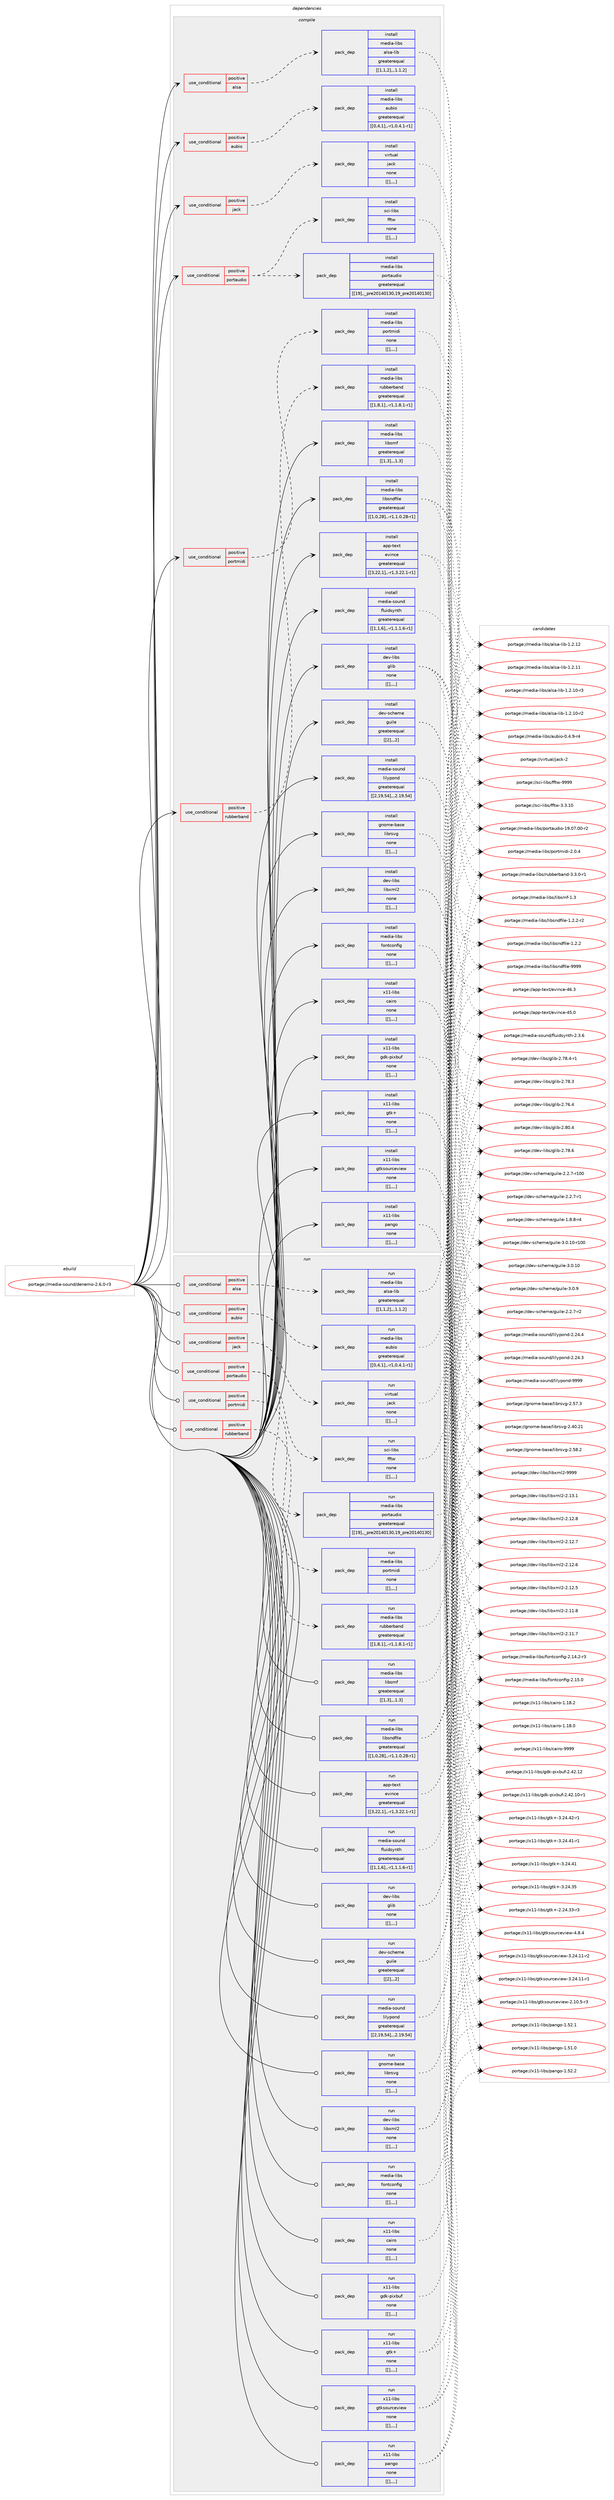 digraph prolog {

# *************
# Graph options
# *************

newrank=true;
concentrate=true;
compound=true;
graph [rankdir=LR,fontname=Helvetica,fontsize=10,ranksep=1.5];#, ranksep=2.5, nodesep=0.2];
edge  [arrowhead=vee];
node  [fontname=Helvetica,fontsize=10];

# **********
# The ebuild
# **********

subgraph cluster_leftcol {
color=gray;
label=<<i>ebuild</i>>;
id [label="portage://media-sound/denemo-2.6.0-r3", color=red, width=4, href="../media-sound/denemo-2.6.0-r3.svg"];
}

# ****************
# The dependencies
# ****************

subgraph cluster_midcol {
color=gray;
label=<<i>dependencies</i>>;
subgraph cluster_compile {
fillcolor="#eeeeee";
style=filled;
label=<<i>compile</i>>;
subgraph cond83546 {
dependency331304 [label=<<TABLE BORDER="0" CELLBORDER="1" CELLSPACING="0" CELLPADDING="4"><TR><TD ROWSPAN="3" CELLPADDING="10">use_conditional</TD></TR><TR><TD>positive</TD></TR><TR><TD>alsa</TD></TR></TABLE>>, shape=none, color=red];
subgraph pack245153 {
dependency331305 [label=<<TABLE BORDER="0" CELLBORDER="1" CELLSPACING="0" CELLPADDING="4" WIDTH="220"><TR><TD ROWSPAN="6" CELLPADDING="30">pack_dep</TD></TR><TR><TD WIDTH="110">install</TD></TR><TR><TD>media-libs</TD></TR><TR><TD>alsa-lib</TD></TR><TR><TD>greaterequal</TD></TR><TR><TD>[[1,1,2],,,1.1.2]</TD></TR></TABLE>>, shape=none, color=blue];
}
dependency331304:e -> dependency331305:w [weight=20,style="dashed",arrowhead="vee"];
}
id:e -> dependency331304:w [weight=20,style="solid",arrowhead="vee"];
subgraph cond83547 {
dependency331306 [label=<<TABLE BORDER="0" CELLBORDER="1" CELLSPACING="0" CELLPADDING="4"><TR><TD ROWSPAN="3" CELLPADDING="10">use_conditional</TD></TR><TR><TD>positive</TD></TR><TR><TD>aubio</TD></TR></TABLE>>, shape=none, color=red];
subgraph pack245154 {
dependency331307 [label=<<TABLE BORDER="0" CELLBORDER="1" CELLSPACING="0" CELLPADDING="4" WIDTH="220"><TR><TD ROWSPAN="6" CELLPADDING="30">pack_dep</TD></TR><TR><TD WIDTH="110">install</TD></TR><TR><TD>media-libs</TD></TR><TR><TD>aubio</TD></TR><TR><TD>greaterequal</TD></TR><TR><TD>[[0,4,1],,-r1,0.4.1-r1]</TD></TR></TABLE>>, shape=none, color=blue];
}
dependency331306:e -> dependency331307:w [weight=20,style="dashed",arrowhead="vee"];
}
id:e -> dependency331306:w [weight=20,style="solid",arrowhead="vee"];
subgraph cond83548 {
dependency331308 [label=<<TABLE BORDER="0" CELLBORDER="1" CELLSPACING="0" CELLPADDING="4"><TR><TD ROWSPAN="3" CELLPADDING="10">use_conditional</TD></TR><TR><TD>positive</TD></TR><TR><TD>jack</TD></TR></TABLE>>, shape=none, color=red];
subgraph pack245155 {
dependency331309 [label=<<TABLE BORDER="0" CELLBORDER="1" CELLSPACING="0" CELLPADDING="4" WIDTH="220"><TR><TD ROWSPAN="6" CELLPADDING="30">pack_dep</TD></TR><TR><TD WIDTH="110">install</TD></TR><TR><TD>virtual</TD></TR><TR><TD>jack</TD></TR><TR><TD>none</TD></TR><TR><TD>[[],,,,]</TD></TR></TABLE>>, shape=none, color=blue];
}
dependency331308:e -> dependency331309:w [weight=20,style="dashed",arrowhead="vee"];
}
id:e -> dependency331308:w [weight=20,style="solid",arrowhead="vee"];
subgraph cond83549 {
dependency331310 [label=<<TABLE BORDER="0" CELLBORDER="1" CELLSPACING="0" CELLPADDING="4"><TR><TD ROWSPAN="3" CELLPADDING="10">use_conditional</TD></TR><TR><TD>positive</TD></TR><TR><TD>portaudio</TD></TR></TABLE>>, shape=none, color=red];
subgraph pack245156 {
dependency331311 [label=<<TABLE BORDER="0" CELLBORDER="1" CELLSPACING="0" CELLPADDING="4" WIDTH="220"><TR><TD ROWSPAN="6" CELLPADDING="30">pack_dep</TD></TR><TR><TD WIDTH="110">install</TD></TR><TR><TD>media-libs</TD></TR><TR><TD>portaudio</TD></TR><TR><TD>greaterequal</TD></TR><TR><TD>[[19],,_pre20140130,19_pre20140130]</TD></TR></TABLE>>, shape=none, color=blue];
}
dependency331310:e -> dependency331311:w [weight=20,style="dashed",arrowhead="vee"];
subgraph pack245157 {
dependency331312 [label=<<TABLE BORDER="0" CELLBORDER="1" CELLSPACING="0" CELLPADDING="4" WIDTH="220"><TR><TD ROWSPAN="6" CELLPADDING="30">pack_dep</TD></TR><TR><TD WIDTH="110">install</TD></TR><TR><TD>sci-libs</TD></TR><TR><TD>fftw</TD></TR><TR><TD>none</TD></TR><TR><TD>[[],,,,]</TD></TR></TABLE>>, shape=none, color=blue];
}
dependency331310:e -> dependency331312:w [weight=20,style="dashed",arrowhead="vee"];
}
id:e -> dependency331310:w [weight=20,style="solid",arrowhead="vee"];
subgraph cond83550 {
dependency331313 [label=<<TABLE BORDER="0" CELLBORDER="1" CELLSPACING="0" CELLPADDING="4"><TR><TD ROWSPAN="3" CELLPADDING="10">use_conditional</TD></TR><TR><TD>positive</TD></TR><TR><TD>portmidi</TD></TR></TABLE>>, shape=none, color=red];
subgraph pack245158 {
dependency331314 [label=<<TABLE BORDER="0" CELLBORDER="1" CELLSPACING="0" CELLPADDING="4" WIDTH="220"><TR><TD ROWSPAN="6" CELLPADDING="30">pack_dep</TD></TR><TR><TD WIDTH="110">install</TD></TR><TR><TD>media-libs</TD></TR><TR><TD>portmidi</TD></TR><TR><TD>none</TD></TR><TR><TD>[[],,,,]</TD></TR></TABLE>>, shape=none, color=blue];
}
dependency331313:e -> dependency331314:w [weight=20,style="dashed",arrowhead="vee"];
}
id:e -> dependency331313:w [weight=20,style="solid",arrowhead="vee"];
subgraph cond83551 {
dependency331315 [label=<<TABLE BORDER="0" CELLBORDER="1" CELLSPACING="0" CELLPADDING="4"><TR><TD ROWSPAN="3" CELLPADDING="10">use_conditional</TD></TR><TR><TD>positive</TD></TR><TR><TD>rubberband</TD></TR></TABLE>>, shape=none, color=red];
subgraph pack245159 {
dependency331316 [label=<<TABLE BORDER="0" CELLBORDER="1" CELLSPACING="0" CELLPADDING="4" WIDTH="220"><TR><TD ROWSPAN="6" CELLPADDING="30">pack_dep</TD></TR><TR><TD WIDTH="110">install</TD></TR><TR><TD>media-libs</TD></TR><TR><TD>rubberband</TD></TR><TR><TD>greaterequal</TD></TR><TR><TD>[[1,8,1],,-r1,1.8.1-r1]</TD></TR></TABLE>>, shape=none, color=blue];
}
dependency331315:e -> dependency331316:w [weight=20,style="dashed",arrowhead="vee"];
}
id:e -> dependency331315:w [weight=20,style="solid",arrowhead="vee"];
subgraph pack245160 {
dependency331317 [label=<<TABLE BORDER="0" CELLBORDER="1" CELLSPACING="0" CELLPADDING="4" WIDTH="220"><TR><TD ROWSPAN="6" CELLPADDING="30">pack_dep</TD></TR><TR><TD WIDTH="110">install</TD></TR><TR><TD>app-text</TD></TR><TR><TD>evince</TD></TR><TR><TD>greaterequal</TD></TR><TR><TD>[[3,22,1],,-r1,3.22.1-r1]</TD></TR></TABLE>>, shape=none, color=blue];
}
id:e -> dependency331317:w [weight=20,style="solid",arrowhead="vee"];
subgraph pack245161 {
dependency331318 [label=<<TABLE BORDER="0" CELLBORDER="1" CELLSPACING="0" CELLPADDING="4" WIDTH="220"><TR><TD ROWSPAN="6" CELLPADDING="30">pack_dep</TD></TR><TR><TD WIDTH="110">install</TD></TR><TR><TD>dev-libs</TD></TR><TR><TD>glib</TD></TR><TR><TD>none</TD></TR><TR><TD>[[],,,,]</TD></TR></TABLE>>, shape=none, color=blue];
}
id:e -> dependency331318:w [weight=20,style="solid",arrowhead="vee"];
subgraph pack245162 {
dependency331319 [label=<<TABLE BORDER="0" CELLBORDER="1" CELLSPACING="0" CELLPADDING="4" WIDTH="220"><TR><TD ROWSPAN="6" CELLPADDING="30">pack_dep</TD></TR><TR><TD WIDTH="110">install</TD></TR><TR><TD>dev-libs</TD></TR><TR><TD>libxml2</TD></TR><TR><TD>none</TD></TR><TR><TD>[[],,,,]</TD></TR></TABLE>>, shape=none, color=blue];
}
id:e -> dependency331319:w [weight=20,style="solid",arrowhead="vee"];
subgraph pack245163 {
dependency331320 [label=<<TABLE BORDER="0" CELLBORDER="1" CELLSPACING="0" CELLPADDING="4" WIDTH="220"><TR><TD ROWSPAN="6" CELLPADDING="30">pack_dep</TD></TR><TR><TD WIDTH="110">install</TD></TR><TR><TD>dev-scheme</TD></TR><TR><TD>guile</TD></TR><TR><TD>greaterequal</TD></TR><TR><TD>[[2],,,2]</TD></TR></TABLE>>, shape=none, color=blue];
}
id:e -> dependency331320:w [weight=20,style="solid",arrowhead="vee"];
subgraph pack245164 {
dependency331321 [label=<<TABLE BORDER="0" CELLBORDER="1" CELLSPACING="0" CELLPADDING="4" WIDTH="220"><TR><TD ROWSPAN="6" CELLPADDING="30">pack_dep</TD></TR><TR><TD WIDTH="110">install</TD></TR><TR><TD>gnome-base</TD></TR><TR><TD>librsvg</TD></TR><TR><TD>none</TD></TR><TR><TD>[[],,,,]</TD></TR></TABLE>>, shape=none, color=blue];
}
id:e -> dependency331321:w [weight=20,style="solid",arrowhead="vee"];
subgraph pack245165 {
dependency331322 [label=<<TABLE BORDER="0" CELLBORDER="1" CELLSPACING="0" CELLPADDING="4" WIDTH="220"><TR><TD ROWSPAN="6" CELLPADDING="30">pack_dep</TD></TR><TR><TD WIDTH="110">install</TD></TR><TR><TD>media-libs</TD></TR><TR><TD>fontconfig</TD></TR><TR><TD>none</TD></TR><TR><TD>[[],,,,]</TD></TR></TABLE>>, shape=none, color=blue];
}
id:e -> dependency331322:w [weight=20,style="solid",arrowhead="vee"];
subgraph pack245166 {
dependency331323 [label=<<TABLE BORDER="0" CELLBORDER="1" CELLSPACING="0" CELLPADDING="4" WIDTH="220"><TR><TD ROWSPAN="6" CELLPADDING="30">pack_dep</TD></TR><TR><TD WIDTH="110">install</TD></TR><TR><TD>media-libs</TD></TR><TR><TD>libsmf</TD></TR><TR><TD>greaterequal</TD></TR><TR><TD>[[1,3],,,1.3]</TD></TR></TABLE>>, shape=none, color=blue];
}
id:e -> dependency331323:w [weight=20,style="solid",arrowhead="vee"];
subgraph pack245167 {
dependency331324 [label=<<TABLE BORDER="0" CELLBORDER="1" CELLSPACING="0" CELLPADDING="4" WIDTH="220"><TR><TD ROWSPAN="6" CELLPADDING="30">pack_dep</TD></TR><TR><TD WIDTH="110">install</TD></TR><TR><TD>media-libs</TD></TR><TR><TD>libsndfile</TD></TR><TR><TD>greaterequal</TD></TR><TR><TD>[[1,0,28],,-r1,1.0.28-r1]</TD></TR></TABLE>>, shape=none, color=blue];
}
id:e -> dependency331324:w [weight=20,style="solid",arrowhead="vee"];
subgraph pack245168 {
dependency331325 [label=<<TABLE BORDER="0" CELLBORDER="1" CELLSPACING="0" CELLPADDING="4" WIDTH="220"><TR><TD ROWSPAN="6" CELLPADDING="30">pack_dep</TD></TR><TR><TD WIDTH="110">install</TD></TR><TR><TD>media-sound</TD></TR><TR><TD>fluidsynth</TD></TR><TR><TD>greaterequal</TD></TR><TR><TD>[[1,1,6],,-r1,1.1.6-r1]</TD></TR></TABLE>>, shape=none, color=blue];
}
id:e -> dependency331325:w [weight=20,style="solid",arrowhead="vee"];
subgraph pack245169 {
dependency331326 [label=<<TABLE BORDER="0" CELLBORDER="1" CELLSPACING="0" CELLPADDING="4" WIDTH="220"><TR><TD ROWSPAN="6" CELLPADDING="30">pack_dep</TD></TR><TR><TD WIDTH="110">install</TD></TR><TR><TD>media-sound</TD></TR><TR><TD>lilypond</TD></TR><TR><TD>greaterequal</TD></TR><TR><TD>[[2,19,54],,,2.19.54]</TD></TR></TABLE>>, shape=none, color=blue];
}
id:e -> dependency331326:w [weight=20,style="solid",arrowhead="vee"];
subgraph pack245170 {
dependency331327 [label=<<TABLE BORDER="0" CELLBORDER="1" CELLSPACING="0" CELLPADDING="4" WIDTH="220"><TR><TD ROWSPAN="6" CELLPADDING="30">pack_dep</TD></TR><TR><TD WIDTH="110">install</TD></TR><TR><TD>x11-libs</TD></TR><TR><TD>cairo</TD></TR><TR><TD>none</TD></TR><TR><TD>[[],,,,]</TD></TR></TABLE>>, shape=none, color=blue];
}
id:e -> dependency331327:w [weight=20,style="solid",arrowhead="vee"];
subgraph pack245171 {
dependency331328 [label=<<TABLE BORDER="0" CELLBORDER="1" CELLSPACING="0" CELLPADDING="4" WIDTH="220"><TR><TD ROWSPAN="6" CELLPADDING="30">pack_dep</TD></TR><TR><TD WIDTH="110">install</TD></TR><TR><TD>x11-libs</TD></TR><TR><TD>gdk-pixbuf</TD></TR><TR><TD>none</TD></TR><TR><TD>[[],,,,]</TD></TR></TABLE>>, shape=none, color=blue];
}
id:e -> dependency331328:w [weight=20,style="solid",arrowhead="vee"];
subgraph pack245172 {
dependency331329 [label=<<TABLE BORDER="0" CELLBORDER="1" CELLSPACING="0" CELLPADDING="4" WIDTH="220"><TR><TD ROWSPAN="6" CELLPADDING="30">pack_dep</TD></TR><TR><TD WIDTH="110">install</TD></TR><TR><TD>x11-libs</TD></TR><TR><TD>gtk+</TD></TR><TR><TD>none</TD></TR><TR><TD>[[],,,,]</TD></TR></TABLE>>, shape=none, color=blue];
}
id:e -> dependency331329:w [weight=20,style="solid",arrowhead="vee"];
subgraph pack245173 {
dependency331330 [label=<<TABLE BORDER="0" CELLBORDER="1" CELLSPACING="0" CELLPADDING="4" WIDTH="220"><TR><TD ROWSPAN="6" CELLPADDING="30">pack_dep</TD></TR><TR><TD WIDTH="110">install</TD></TR><TR><TD>x11-libs</TD></TR><TR><TD>gtksourceview</TD></TR><TR><TD>none</TD></TR><TR><TD>[[],,,,]</TD></TR></TABLE>>, shape=none, color=blue];
}
id:e -> dependency331330:w [weight=20,style="solid",arrowhead="vee"];
subgraph pack245174 {
dependency331331 [label=<<TABLE BORDER="0" CELLBORDER="1" CELLSPACING="0" CELLPADDING="4" WIDTH="220"><TR><TD ROWSPAN="6" CELLPADDING="30">pack_dep</TD></TR><TR><TD WIDTH="110">install</TD></TR><TR><TD>x11-libs</TD></TR><TR><TD>pango</TD></TR><TR><TD>none</TD></TR><TR><TD>[[],,,,]</TD></TR></TABLE>>, shape=none, color=blue];
}
id:e -> dependency331331:w [weight=20,style="solid",arrowhead="vee"];
}
subgraph cluster_compileandrun {
fillcolor="#eeeeee";
style=filled;
label=<<i>compile and run</i>>;
}
subgraph cluster_run {
fillcolor="#eeeeee";
style=filled;
label=<<i>run</i>>;
subgraph cond83552 {
dependency331332 [label=<<TABLE BORDER="0" CELLBORDER="1" CELLSPACING="0" CELLPADDING="4"><TR><TD ROWSPAN="3" CELLPADDING="10">use_conditional</TD></TR><TR><TD>positive</TD></TR><TR><TD>alsa</TD></TR></TABLE>>, shape=none, color=red];
subgraph pack245175 {
dependency331333 [label=<<TABLE BORDER="0" CELLBORDER="1" CELLSPACING="0" CELLPADDING="4" WIDTH="220"><TR><TD ROWSPAN="6" CELLPADDING="30">pack_dep</TD></TR><TR><TD WIDTH="110">run</TD></TR><TR><TD>media-libs</TD></TR><TR><TD>alsa-lib</TD></TR><TR><TD>greaterequal</TD></TR><TR><TD>[[1,1,2],,,1.1.2]</TD></TR></TABLE>>, shape=none, color=blue];
}
dependency331332:e -> dependency331333:w [weight=20,style="dashed",arrowhead="vee"];
}
id:e -> dependency331332:w [weight=20,style="solid",arrowhead="odot"];
subgraph cond83553 {
dependency331334 [label=<<TABLE BORDER="0" CELLBORDER="1" CELLSPACING="0" CELLPADDING="4"><TR><TD ROWSPAN="3" CELLPADDING="10">use_conditional</TD></TR><TR><TD>positive</TD></TR><TR><TD>aubio</TD></TR></TABLE>>, shape=none, color=red];
subgraph pack245176 {
dependency331335 [label=<<TABLE BORDER="0" CELLBORDER="1" CELLSPACING="0" CELLPADDING="4" WIDTH="220"><TR><TD ROWSPAN="6" CELLPADDING="30">pack_dep</TD></TR><TR><TD WIDTH="110">run</TD></TR><TR><TD>media-libs</TD></TR><TR><TD>aubio</TD></TR><TR><TD>greaterequal</TD></TR><TR><TD>[[0,4,1],,-r1,0.4.1-r1]</TD></TR></TABLE>>, shape=none, color=blue];
}
dependency331334:e -> dependency331335:w [weight=20,style="dashed",arrowhead="vee"];
}
id:e -> dependency331334:w [weight=20,style="solid",arrowhead="odot"];
subgraph cond83554 {
dependency331336 [label=<<TABLE BORDER="0" CELLBORDER="1" CELLSPACING="0" CELLPADDING="4"><TR><TD ROWSPAN="3" CELLPADDING="10">use_conditional</TD></TR><TR><TD>positive</TD></TR><TR><TD>jack</TD></TR></TABLE>>, shape=none, color=red];
subgraph pack245177 {
dependency331337 [label=<<TABLE BORDER="0" CELLBORDER="1" CELLSPACING="0" CELLPADDING="4" WIDTH="220"><TR><TD ROWSPAN="6" CELLPADDING="30">pack_dep</TD></TR><TR><TD WIDTH="110">run</TD></TR><TR><TD>virtual</TD></TR><TR><TD>jack</TD></TR><TR><TD>none</TD></TR><TR><TD>[[],,,,]</TD></TR></TABLE>>, shape=none, color=blue];
}
dependency331336:e -> dependency331337:w [weight=20,style="dashed",arrowhead="vee"];
}
id:e -> dependency331336:w [weight=20,style="solid",arrowhead="odot"];
subgraph cond83555 {
dependency331338 [label=<<TABLE BORDER="0" CELLBORDER="1" CELLSPACING="0" CELLPADDING="4"><TR><TD ROWSPAN="3" CELLPADDING="10">use_conditional</TD></TR><TR><TD>positive</TD></TR><TR><TD>portaudio</TD></TR></TABLE>>, shape=none, color=red];
subgraph pack245178 {
dependency331339 [label=<<TABLE BORDER="0" CELLBORDER="1" CELLSPACING="0" CELLPADDING="4" WIDTH="220"><TR><TD ROWSPAN="6" CELLPADDING="30">pack_dep</TD></TR><TR><TD WIDTH="110">run</TD></TR><TR><TD>media-libs</TD></TR><TR><TD>portaudio</TD></TR><TR><TD>greaterequal</TD></TR><TR><TD>[[19],,_pre20140130,19_pre20140130]</TD></TR></TABLE>>, shape=none, color=blue];
}
dependency331338:e -> dependency331339:w [weight=20,style="dashed",arrowhead="vee"];
subgraph pack245179 {
dependency331340 [label=<<TABLE BORDER="0" CELLBORDER="1" CELLSPACING="0" CELLPADDING="4" WIDTH="220"><TR><TD ROWSPAN="6" CELLPADDING="30">pack_dep</TD></TR><TR><TD WIDTH="110">run</TD></TR><TR><TD>sci-libs</TD></TR><TR><TD>fftw</TD></TR><TR><TD>none</TD></TR><TR><TD>[[],,,,]</TD></TR></TABLE>>, shape=none, color=blue];
}
dependency331338:e -> dependency331340:w [weight=20,style="dashed",arrowhead="vee"];
}
id:e -> dependency331338:w [weight=20,style="solid",arrowhead="odot"];
subgraph cond83556 {
dependency331341 [label=<<TABLE BORDER="0" CELLBORDER="1" CELLSPACING="0" CELLPADDING="4"><TR><TD ROWSPAN="3" CELLPADDING="10">use_conditional</TD></TR><TR><TD>positive</TD></TR><TR><TD>portmidi</TD></TR></TABLE>>, shape=none, color=red];
subgraph pack245180 {
dependency331342 [label=<<TABLE BORDER="0" CELLBORDER="1" CELLSPACING="0" CELLPADDING="4" WIDTH="220"><TR><TD ROWSPAN="6" CELLPADDING="30">pack_dep</TD></TR><TR><TD WIDTH="110">run</TD></TR><TR><TD>media-libs</TD></TR><TR><TD>portmidi</TD></TR><TR><TD>none</TD></TR><TR><TD>[[],,,,]</TD></TR></TABLE>>, shape=none, color=blue];
}
dependency331341:e -> dependency331342:w [weight=20,style="dashed",arrowhead="vee"];
}
id:e -> dependency331341:w [weight=20,style="solid",arrowhead="odot"];
subgraph cond83557 {
dependency331343 [label=<<TABLE BORDER="0" CELLBORDER="1" CELLSPACING="0" CELLPADDING="4"><TR><TD ROWSPAN="3" CELLPADDING="10">use_conditional</TD></TR><TR><TD>positive</TD></TR><TR><TD>rubberband</TD></TR></TABLE>>, shape=none, color=red];
subgraph pack245181 {
dependency331344 [label=<<TABLE BORDER="0" CELLBORDER="1" CELLSPACING="0" CELLPADDING="4" WIDTH="220"><TR><TD ROWSPAN="6" CELLPADDING="30">pack_dep</TD></TR><TR><TD WIDTH="110">run</TD></TR><TR><TD>media-libs</TD></TR><TR><TD>rubberband</TD></TR><TR><TD>greaterequal</TD></TR><TR><TD>[[1,8,1],,-r1,1.8.1-r1]</TD></TR></TABLE>>, shape=none, color=blue];
}
dependency331343:e -> dependency331344:w [weight=20,style="dashed",arrowhead="vee"];
}
id:e -> dependency331343:w [weight=20,style="solid",arrowhead="odot"];
subgraph pack245182 {
dependency331345 [label=<<TABLE BORDER="0" CELLBORDER="1" CELLSPACING="0" CELLPADDING="4" WIDTH="220"><TR><TD ROWSPAN="6" CELLPADDING="30">pack_dep</TD></TR><TR><TD WIDTH="110">run</TD></TR><TR><TD>app-text</TD></TR><TR><TD>evince</TD></TR><TR><TD>greaterequal</TD></TR><TR><TD>[[3,22,1],,-r1,3.22.1-r1]</TD></TR></TABLE>>, shape=none, color=blue];
}
id:e -> dependency331345:w [weight=20,style="solid",arrowhead="odot"];
subgraph pack245183 {
dependency331346 [label=<<TABLE BORDER="0" CELLBORDER="1" CELLSPACING="0" CELLPADDING="4" WIDTH="220"><TR><TD ROWSPAN="6" CELLPADDING="30">pack_dep</TD></TR><TR><TD WIDTH="110">run</TD></TR><TR><TD>dev-libs</TD></TR><TR><TD>glib</TD></TR><TR><TD>none</TD></TR><TR><TD>[[],,,,]</TD></TR></TABLE>>, shape=none, color=blue];
}
id:e -> dependency331346:w [weight=20,style="solid",arrowhead="odot"];
subgraph pack245184 {
dependency331347 [label=<<TABLE BORDER="0" CELLBORDER="1" CELLSPACING="0" CELLPADDING="4" WIDTH="220"><TR><TD ROWSPAN="6" CELLPADDING="30">pack_dep</TD></TR><TR><TD WIDTH="110">run</TD></TR><TR><TD>dev-libs</TD></TR><TR><TD>libxml2</TD></TR><TR><TD>none</TD></TR><TR><TD>[[],,,,]</TD></TR></TABLE>>, shape=none, color=blue];
}
id:e -> dependency331347:w [weight=20,style="solid",arrowhead="odot"];
subgraph pack245185 {
dependency331348 [label=<<TABLE BORDER="0" CELLBORDER="1" CELLSPACING="0" CELLPADDING="4" WIDTH="220"><TR><TD ROWSPAN="6" CELLPADDING="30">pack_dep</TD></TR><TR><TD WIDTH="110">run</TD></TR><TR><TD>dev-scheme</TD></TR><TR><TD>guile</TD></TR><TR><TD>greaterequal</TD></TR><TR><TD>[[2],,,2]</TD></TR></TABLE>>, shape=none, color=blue];
}
id:e -> dependency331348:w [weight=20,style="solid",arrowhead="odot"];
subgraph pack245186 {
dependency331349 [label=<<TABLE BORDER="0" CELLBORDER="1" CELLSPACING="0" CELLPADDING="4" WIDTH="220"><TR><TD ROWSPAN="6" CELLPADDING="30">pack_dep</TD></TR><TR><TD WIDTH="110">run</TD></TR><TR><TD>gnome-base</TD></TR><TR><TD>librsvg</TD></TR><TR><TD>none</TD></TR><TR><TD>[[],,,,]</TD></TR></TABLE>>, shape=none, color=blue];
}
id:e -> dependency331349:w [weight=20,style="solid",arrowhead="odot"];
subgraph pack245187 {
dependency331350 [label=<<TABLE BORDER="0" CELLBORDER="1" CELLSPACING="0" CELLPADDING="4" WIDTH="220"><TR><TD ROWSPAN="6" CELLPADDING="30">pack_dep</TD></TR><TR><TD WIDTH="110">run</TD></TR><TR><TD>media-libs</TD></TR><TR><TD>fontconfig</TD></TR><TR><TD>none</TD></TR><TR><TD>[[],,,,]</TD></TR></TABLE>>, shape=none, color=blue];
}
id:e -> dependency331350:w [weight=20,style="solid",arrowhead="odot"];
subgraph pack245188 {
dependency331351 [label=<<TABLE BORDER="0" CELLBORDER="1" CELLSPACING="0" CELLPADDING="4" WIDTH="220"><TR><TD ROWSPAN="6" CELLPADDING="30">pack_dep</TD></TR><TR><TD WIDTH="110">run</TD></TR><TR><TD>media-libs</TD></TR><TR><TD>libsmf</TD></TR><TR><TD>greaterequal</TD></TR><TR><TD>[[1,3],,,1.3]</TD></TR></TABLE>>, shape=none, color=blue];
}
id:e -> dependency331351:w [weight=20,style="solid",arrowhead="odot"];
subgraph pack245189 {
dependency331352 [label=<<TABLE BORDER="0" CELLBORDER="1" CELLSPACING="0" CELLPADDING="4" WIDTH="220"><TR><TD ROWSPAN="6" CELLPADDING="30">pack_dep</TD></TR><TR><TD WIDTH="110">run</TD></TR><TR><TD>media-libs</TD></TR><TR><TD>libsndfile</TD></TR><TR><TD>greaterequal</TD></TR><TR><TD>[[1,0,28],,-r1,1.0.28-r1]</TD></TR></TABLE>>, shape=none, color=blue];
}
id:e -> dependency331352:w [weight=20,style="solid",arrowhead="odot"];
subgraph pack245190 {
dependency331353 [label=<<TABLE BORDER="0" CELLBORDER="1" CELLSPACING="0" CELLPADDING="4" WIDTH="220"><TR><TD ROWSPAN="6" CELLPADDING="30">pack_dep</TD></TR><TR><TD WIDTH="110">run</TD></TR><TR><TD>media-sound</TD></TR><TR><TD>fluidsynth</TD></TR><TR><TD>greaterequal</TD></TR><TR><TD>[[1,1,6],,-r1,1.1.6-r1]</TD></TR></TABLE>>, shape=none, color=blue];
}
id:e -> dependency331353:w [weight=20,style="solid",arrowhead="odot"];
subgraph pack245191 {
dependency331354 [label=<<TABLE BORDER="0" CELLBORDER="1" CELLSPACING="0" CELLPADDING="4" WIDTH="220"><TR><TD ROWSPAN="6" CELLPADDING="30">pack_dep</TD></TR><TR><TD WIDTH="110">run</TD></TR><TR><TD>media-sound</TD></TR><TR><TD>lilypond</TD></TR><TR><TD>greaterequal</TD></TR><TR><TD>[[2,19,54],,,2.19.54]</TD></TR></TABLE>>, shape=none, color=blue];
}
id:e -> dependency331354:w [weight=20,style="solid",arrowhead="odot"];
subgraph pack245192 {
dependency331355 [label=<<TABLE BORDER="0" CELLBORDER="1" CELLSPACING="0" CELLPADDING="4" WIDTH="220"><TR><TD ROWSPAN="6" CELLPADDING="30">pack_dep</TD></TR><TR><TD WIDTH="110">run</TD></TR><TR><TD>x11-libs</TD></TR><TR><TD>cairo</TD></TR><TR><TD>none</TD></TR><TR><TD>[[],,,,]</TD></TR></TABLE>>, shape=none, color=blue];
}
id:e -> dependency331355:w [weight=20,style="solid",arrowhead="odot"];
subgraph pack245193 {
dependency331356 [label=<<TABLE BORDER="0" CELLBORDER="1" CELLSPACING="0" CELLPADDING="4" WIDTH="220"><TR><TD ROWSPAN="6" CELLPADDING="30">pack_dep</TD></TR><TR><TD WIDTH="110">run</TD></TR><TR><TD>x11-libs</TD></TR><TR><TD>gdk-pixbuf</TD></TR><TR><TD>none</TD></TR><TR><TD>[[],,,,]</TD></TR></TABLE>>, shape=none, color=blue];
}
id:e -> dependency331356:w [weight=20,style="solid",arrowhead="odot"];
subgraph pack245194 {
dependency331357 [label=<<TABLE BORDER="0" CELLBORDER="1" CELLSPACING="0" CELLPADDING="4" WIDTH="220"><TR><TD ROWSPAN="6" CELLPADDING="30">pack_dep</TD></TR><TR><TD WIDTH="110">run</TD></TR><TR><TD>x11-libs</TD></TR><TR><TD>gtk+</TD></TR><TR><TD>none</TD></TR><TR><TD>[[],,,,]</TD></TR></TABLE>>, shape=none, color=blue];
}
id:e -> dependency331357:w [weight=20,style="solid",arrowhead="odot"];
subgraph pack245195 {
dependency331358 [label=<<TABLE BORDER="0" CELLBORDER="1" CELLSPACING="0" CELLPADDING="4" WIDTH="220"><TR><TD ROWSPAN="6" CELLPADDING="30">pack_dep</TD></TR><TR><TD WIDTH="110">run</TD></TR><TR><TD>x11-libs</TD></TR><TR><TD>gtksourceview</TD></TR><TR><TD>none</TD></TR><TR><TD>[[],,,,]</TD></TR></TABLE>>, shape=none, color=blue];
}
id:e -> dependency331358:w [weight=20,style="solid",arrowhead="odot"];
subgraph pack245196 {
dependency331359 [label=<<TABLE BORDER="0" CELLBORDER="1" CELLSPACING="0" CELLPADDING="4" WIDTH="220"><TR><TD ROWSPAN="6" CELLPADDING="30">pack_dep</TD></TR><TR><TD WIDTH="110">run</TD></TR><TR><TD>x11-libs</TD></TR><TR><TD>pango</TD></TR><TR><TD>none</TD></TR><TR><TD>[[],,,,]</TD></TR></TABLE>>, shape=none, color=blue];
}
id:e -> dependency331359:w [weight=20,style="solid",arrowhead="odot"];
}
}

# **************
# The candidates
# **************

subgraph cluster_choices {
rank=same;
color=gray;
label=<<i>candidates</i>>;

subgraph choice245153 {
color=black;
nodesep=1;
choice109101100105974510810598115479710811597451081059845494650464950 [label="portage://media-libs/alsa-lib-1.2.12", color=red, width=4,href="../media-libs/alsa-lib-1.2.12.svg"];
choice109101100105974510810598115479710811597451081059845494650464949 [label="portage://media-libs/alsa-lib-1.2.11", color=red, width=4,href="../media-libs/alsa-lib-1.2.11.svg"];
choice1091011001059745108105981154797108115974510810598454946504649484511451 [label="portage://media-libs/alsa-lib-1.2.10-r3", color=red, width=4,href="../media-libs/alsa-lib-1.2.10-r3.svg"];
choice1091011001059745108105981154797108115974510810598454946504649484511450 [label="portage://media-libs/alsa-lib-1.2.10-r2", color=red, width=4,href="../media-libs/alsa-lib-1.2.10-r2.svg"];
dependency331305:e -> choice109101100105974510810598115479710811597451081059845494650464950:w [style=dotted,weight="100"];
dependency331305:e -> choice109101100105974510810598115479710811597451081059845494650464949:w [style=dotted,weight="100"];
dependency331305:e -> choice1091011001059745108105981154797108115974510810598454946504649484511451:w [style=dotted,weight="100"];
dependency331305:e -> choice1091011001059745108105981154797108115974510810598454946504649484511450:w [style=dotted,weight="100"];
}
subgraph choice245154 {
color=black;
nodesep=1;
choice1091011001059745108105981154797117981051114548465246574511452 [label="portage://media-libs/aubio-0.4.9-r4", color=red, width=4,href="../media-libs/aubio-0.4.9-r4.svg"];
dependency331307:e -> choice1091011001059745108105981154797117981051114548465246574511452:w [style=dotted,weight="100"];
}
subgraph choice245155 {
color=black;
nodesep=1;
choice118105114116117971084710697991074550 [label="portage://virtual/jack-2", color=red, width=4,href="../virtual/jack-2.svg"];
dependency331309:e -> choice118105114116117971084710697991074550:w [style=dotted,weight="100"];
}
subgraph choice245156 {
color=black;
nodesep=1;
choice10910110010597451081059811547112111114116971171001051114549574648554648484511450 [label="portage://media-libs/portaudio-19.07.00-r2", color=red, width=4,href="../media-libs/portaudio-19.07.00-r2.svg"];
dependency331311:e -> choice10910110010597451081059811547112111114116971171001051114549574648554648484511450:w [style=dotted,weight="100"];
}
subgraph choice245157 {
color=black;
nodesep=1;
choice115991054510810598115471021021161194557575757 [label="portage://sci-libs/fftw-9999", color=red, width=4,href="../sci-libs/fftw-9999.svg"];
choice1159910545108105981154710210211611945514651464948 [label="portage://sci-libs/fftw-3.3.10", color=red, width=4,href="../sci-libs/fftw-3.3.10.svg"];
dependency331312:e -> choice115991054510810598115471021021161194557575757:w [style=dotted,weight="100"];
dependency331312:e -> choice1159910545108105981154710210211611945514651464948:w [style=dotted,weight="100"];
}
subgraph choice245158 {
color=black;
nodesep=1;
choice10910110010597451081059811547112111114116109105100105455046484652 [label="portage://media-libs/portmidi-2.0.4", color=red, width=4,href="../media-libs/portmidi-2.0.4.svg"];
dependency331314:e -> choice10910110010597451081059811547112111114116109105100105455046484652:w [style=dotted,weight="100"];
}
subgraph choice245159 {
color=black;
nodesep=1;
choice10910110010597451081059811547114117989810111498971101004551465146484511449 [label="portage://media-libs/rubberband-3.3.0-r1", color=red, width=4,href="../media-libs/rubberband-3.3.0-r1.svg"];
dependency331316:e -> choice10910110010597451081059811547114117989810111498971101004551465146484511449:w [style=dotted,weight="100"];
}
subgraph choice245160 {
color=black;
nodesep=1;
choice971121124511610112011647101118105110991014552544651 [label="portage://app-text/evince-46.3", color=red, width=4,href="../app-text/evince-46.3.svg"];
choice971121124511610112011647101118105110991014552534648 [label="portage://app-text/evince-45.0", color=red, width=4,href="../app-text/evince-45.0.svg"];
dependency331317:e -> choice971121124511610112011647101118105110991014552544651:w [style=dotted,weight="100"];
dependency331317:e -> choice971121124511610112011647101118105110991014552534648:w [style=dotted,weight="100"];
}
subgraph choice245161 {
color=black;
nodesep=1;
choice1001011184510810598115471031081059845504656484652 [label="portage://dev-libs/glib-2.80.4", color=red, width=4,href="../dev-libs/glib-2.80.4.svg"];
choice1001011184510810598115471031081059845504655564654 [label="portage://dev-libs/glib-2.78.6", color=red, width=4,href="../dev-libs/glib-2.78.6.svg"];
choice10010111845108105981154710310810598455046555646524511449 [label="portage://dev-libs/glib-2.78.4-r1", color=red, width=4,href="../dev-libs/glib-2.78.4-r1.svg"];
choice1001011184510810598115471031081059845504655564651 [label="portage://dev-libs/glib-2.78.3", color=red, width=4,href="../dev-libs/glib-2.78.3.svg"];
choice1001011184510810598115471031081059845504655544652 [label="portage://dev-libs/glib-2.76.4", color=red, width=4,href="../dev-libs/glib-2.76.4.svg"];
dependency331318:e -> choice1001011184510810598115471031081059845504656484652:w [style=dotted,weight="100"];
dependency331318:e -> choice1001011184510810598115471031081059845504655564654:w [style=dotted,weight="100"];
dependency331318:e -> choice10010111845108105981154710310810598455046555646524511449:w [style=dotted,weight="100"];
dependency331318:e -> choice1001011184510810598115471031081059845504655564651:w [style=dotted,weight="100"];
dependency331318:e -> choice1001011184510810598115471031081059845504655544652:w [style=dotted,weight="100"];
}
subgraph choice245162 {
color=black;
nodesep=1;
choice10010111845108105981154710810598120109108504557575757 [label="portage://dev-libs/libxml2-9999", color=red, width=4,href="../dev-libs/libxml2-9999.svg"];
choice100101118451081059811547108105981201091085045504649514649 [label="portage://dev-libs/libxml2-2.13.1", color=red, width=4,href="../dev-libs/libxml2-2.13.1.svg"];
choice100101118451081059811547108105981201091085045504649504656 [label="portage://dev-libs/libxml2-2.12.8", color=red, width=4,href="../dev-libs/libxml2-2.12.8.svg"];
choice100101118451081059811547108105981201091085045504649504655 [label="portage://dev-libs/libxml2-2.12.7", color=red, width=4,href="../dev-libs/libxml2-2.12.7.svg"];
choice100101118451081059811547108105981201091085045504649504654 [label="portage://dev-libs/libxml2-2.12.6", color=red, width=4,href="../dev-libs/libxml2-2.12.6.svg"];
choice100101118451081059811547108105981201091085045504649504653 [label="portage://dev-libs/libxml2-2.12.5", color=red, width=4,href="../dev-libs/libxml2-2.12.5.svg"];
choice100101118451081059811547108105981201091085045504649494656 [label="portage://dev-libs/libxml2-2.11.8", color=red, width=4,href="../dev-libs/libxml2-2.11.8.svg"];
choice100101118451081059811547108105981201091085045504649494655 [label="portage://dev-libs/libxml2-2.11.7", color=red, width=4,href="../dev-libs/libxml2-2.11.7.svg"];
dependency331319:e -> choice10010111845108105981154710810598120109108504557575757:w [style=dotted,weight="100"];
dependency331319:e -> choice100101118451081059811547108105981201091085045504649514649:w [style=dotted,weight="100"];
dependency331319:e -> choice100101118451081059811547108105981201091085045504649504656:w [style=dotted,weight="100"];
dependency331319:e -> choice100101118451081059811547108105981201091085045504649504655:w [style=dotted,weight="100"];
dependency331319:e -> choice100101118451081059811547108105981201091085045504649504654:w [style=dotted,weight="100"];
dependency331319:e -> choice100101118451081059811547108105981201091085045504649504653:w [style=dotted,weight="100"];
dependency331319:e -> choice100101118451081059811547108105981201091085045504649494656:w [style=dotted,weight="100"];
dependency331319:e -> choice100101118451081059811547108105981201091085045504649494655:w [style=dotted,weight="100"];
}
subgraph choice245163 {
color=black;
nodesep=1;
choice1001011184511599104101109101471031171051081014551464846494845114494848 [label="portage://dev-scheme/guile-3.0.10-r100", color=red, width=4,href="../dev-scheme/guile-3.0.10-r100.svg"];
choice10010111845115991041011091014710311710510810145514648464948 [label="portage://dev-scheme/guile-3.0.10", color=red, width=4,href="../dev-scheme/guile-3.0.10.svg"];
choice100101118451159910410110910147103117105108101455146484657 [label="portage://dev-scheme/guile-3.0.9", color=red, width=4,href="../dev-scheme/guile-3.0.9.svg"];
choice1001011184511599104101109101471031171051081014550465046554511450 [label="portage://dev-scheme/guile-2.2.7-r2", color=red, width=4,href="../dev-scheme/guile-2.2.7-r2.svg"];
choice10010111845115991041011091014710311710510810145504650465545114494848 [label="portage://dev-scheme/guile-2.2.7-r100", color=red, width=4,href="../dev-scheme/guile-2.2.7-r100.svg"];
choice1001011184511599104101109101471031171051081014550465046554511449 [label="portage://dev-scheme/guile-2.2.7-r1", color=red, width=4,href="../dev-scheme/guile-2.2.7-r1.svg"];
choice1001011184511599104101109101471031171051081014549465646564511452 [label="portage://dev-scheme/guile-1.8.8-r4", color=red, width=4,href="../dev-scheme/guile-1.8.8-r4.svg"];
dependency331320:e -> choice1001011184511599104101109101471031171051081014551464846494845114494848:w [style=dotted,weight="100"];
dependency331320:e -> choice10010111845115991041011091014710311710510810145514648464948:w [style=dotted,weight="100"];
dependency331320:e -> choice100101118451159910410110910147103117105108101455146484657:w [style=dotted,weight="100"];
dependency331320:e -> choice1001011184511599104101109101471031171051081014550465046554511450:w [style=dotted,weight="100"];
dependency331320:e -> choice10010111845115991041011091014710311710510810145504650465545114494848:w [style=dotted,weight="100"];
dependency331320:e -> choice1001011184511599104101109101471031171051081014550465046554511449:w [style=dotted,weight="100"];
dependency331320:e -> choice1001011184511599104101109101471031171051081014549465646564511452:w [style=dotted,weight="100"];
}
subgraph choice245164 {
color=black;
nodesep=1;
choice103110111109101459897115101471081059811411511810345504653564650 [label="portage://gnome-base/librsvg-2.58.2", color=red, width=4,href="../gnome-base/librsvg-2.58.2.svg"];
choice103110111109101459897115101471081059811411511810345504653554651 [label="portage://gnome-base/librsvg-2.57.3", color=red, width=4,href="../gnome-base/librsvg-2.57.3.svg"];
choice10311011110910145989711510147108105981141151181034550465248465049 [label="portage://gnome-base/librsvg-2.40.21", color=red, width=4,href="../gnome-base/librsvg-2.40.21.svg"];
dependency331321:e -> choice103110111109101459897115101471081059811411511810345504653564650:w [style=dotted,weight="100"];
dependency331321:e -> choice103110111109101459897115101471081059811411511810345504653554651:w [style=dotted,weight="100"];
dependency331321:e -> choice10311011110910145989711510147108105981141151181034550465248465049:w [style=dotted,weight="100"];
}
subgraph choice245165 {
color=black;
nodesep=1;
choice109101100105974510810598115471021111101169911111010210510345504649534648 [label="portage://media-libs/fontconfig-2.15.0", color=red, width=4,href="../media-libs/fontconfig-2.15.0.svg"];
choice1091011001059745108105981154710211111011699111110102105103455046495246504511451 [label="portage://media-libs/fontconfig-2.14.2-r3", color=red, width=4,href="../media-libs/fontconfig-2.14.2-r3.svg"];
dependency331322:e -> choice109101100105974510810598115471021111101169911111010210510345504649534648:w [style=dotted,weight="100"];
dependency331322:e -> choice1091011001059745108105981154710211111011699111110102105103455046495246504511451:w [style=dotted,weight="100"];
}
subgraph choice245166 {
color=black;
nodesep=1;
choice109101100105974510810598115471081059811510910245494651 [label="portage://media-libs/libsmf-1.3", color=red, width=4,href="../media-libs/libsmf-1.3.svg"];
dependency331323:e -> choice109101100105974510810598115471081059811510910245494651:w [style=dotted,weight="100"];
}
subgraph choice245167 {
color=black;
nodesep=1;
choice10910110010597451081059811547108105981151101001021051081014557575757 [label="portage://media-libs/libsndfile-9999", color=red, width=4,href="../media-libs/libsndfile-9999.svg"];
choice10910110010597451081059811547108105981151101001021051081014549465046504511450 [label="portage://media-libs/libsndfile-1.2.2-r2", color=red, width=4,href="../media-libs/libsndfile-1.2.2-r2.svg"];
choice1091011001059745108105981154710810598115110100102105108101454946504650 [label="portage://media-libs/libsndfile-1.2.2", color=red, width=4,href="../media-libs/libsndfile-1.2.2.svg"];
dependency331324:e -> choice10910110010597451081059811547108105981151101001021051081014557575757:w [style=dotted,weight="100"];
dependency331324:e -> choice10910110010597451081059811547108105981151101001021051081014549465046504511450:w [style=dotted,weight="100"];
dependency331324:e -> choice1091011001059745108105981154710810598115110100102105108101454946504650:w [style=dotted,weight="100"];
}
subgraph choice245168 {
color=black;
nodesep=1;
choice109101100105974511511111711010047102108117105100115121110116104455046514654 [label="portage://media-sound/fluidsynth-2.3.6", color=red, width=4,href="../media-sound/fluidsynth-2.3.6.svg"];
dependency331325:e -> choice109101100105974511511111711010047102108117105100115121110116104455046514654:w [style=dotted,weight="100"];
}
subgraph choice245169 {
color=black;
nodesep=1;
choice1091011001059745115111117110100471081051081211121111101004557575757 [label="portage://media-sound/lilypond-9999", color=red, width=4,href="../media-sound/lilypond-9999.svg"];
choice10910110010597451151111171101004710810510812111211111010045504650524652 [label="portage://media-sound/lilypond-2.24.4", color=red, width=4,href="../media-sound/lilypond-2.24.4.svg"];
choice10910110010597451151111171101004710810510812111211111010045504650524651 [label="portage://media-sound/lilypond-2.24.3", color=red, width=4,href="../media-sound/lilypond-2.24.3.svg"];
dependency331326:e -> choice1091011001059745115111117110100471081051081211121111101004557575757:w [style=dotted,weight="100"];
dependency331326:e -> choice10910110010597451151111171101004710810510812111211111010045504650524652:w [style=dotted,weight="100"];
dependency331326:e -> choice10910110010597451151111171101004710810510812111211111010045504650524651:w [style=dotted,weight="100"];
}
subgraph choice245170 {
color=black;
nodesep=1;
choice120494945108105981154799971051141114557575757 [label="portage://x11-libs/cairo-9999", color=red, width=4,href="../x11-libs/cairo-9999.svg"];
choice1204949451081059811547999710511411145494649564650 [label="portage://x11-libs/cairo-1.18.2", color=red, width=4,href="../x11-libs/cairo-1.18.2.svg"];
choice1204949451081059811547999710511411145494649564648 [label="portage://x11-libs/cairo-1.18.0", color=red, width=4,href="../x11-libs/cairo-1.18.0.svg"];
dependency331327:e -> choice120494945108105981154799971051141114557575757:w [style=dotted,weight="100"];
dependency331327:e -> choice1204949451081059811547999710511411145494649564650:w [style=dotted,weight="100"];
dependency331327:e -> choice1204949451081059811547999710511411145494649564648:w [style=dotted,weight="100"];
}
subgraph choice245171 {
color=black;
nodesep=1;
choice120494945108105981154710310010745112105120981171024550465250464950 [label="portage://x11-libs/gdk-pixbuf-2.42.12", color=red, width=4,href="../x11-libs/gdk-pixbuf-2.42.12.svg"];
choice1204949451081059811547103100107451121051209811710245504652504649484511449 [label="portage://x11-libs/gdk-pixbuf-2.42.10-r1", color=red, width=4,href="../x11-libs/gdk-pixbuf-2.42.10-r1.svg"];
dependency331328:e -> choice120494945108105981154710310010745112105120981171024550465250464950:w [style=dotted,weight="100"];
dependency331328:e -> choice1204949451081059811547103100107451121051209811710245504652504649484511449:w [style=dotted,weight="100"];
}
subgraph choice245172 {
color=black;
nodesep=1;
choice12049494510810598115471031161074345514650524652504511449 [label="portage://x11-libs/gtk+-3.24.42-r1", color=red, width=4,href="../x11-libs/gtk+-3.24.42-r1.svg"];
choice12049494510810598115471031161074345514650524652494511449 [label="portage://x11-libs/gtk+-3.24.41-r1", color=red, width=4,href="../x11-libs/gtk+-3.24.41-r1.svg"];
choice1204949451081059811547103116107434551465052465249 [label="portage://x11-libs/gtk+-3.24.41", color=red, width=4,href="../x11-libs/gtk+-3.24.41.svg"];
choice1204949451081059811547103116107434551465052465153 [label="portage://x11-libs/gtk+-3.24.35", color=red, width=4,href="../x11-libs/gtk+-3.24.35.svg"];
choice12049494510810598115471031161074345504650524651514511451 [label="portage://x11-libs/gtk+-2.24.33-r3", color=red, width=4,href="../x11-libs/gtk+-2.24.33-r3.svg"];
dependency331329:e -> choice12049494510810598115471031161074345514650524652504511449:w [style=dotted,weight="100"];
dependency331329:e -> choice12049494510810598115471031161074345514650524652494511449:w [style=dotted,weight="100"];
dependency331329:e -> choice1204949451081059811547103116107434551465052465249:w [style=dotted,weight="100"];
dependency331329:e -> choice1204949451081059811547103116107434551465052465153:w [style=dotted,weight="100"];
dependency331329:e -> choice12049494510810598115471031161074345504650524651514511451:w [style=dotted,weight="100"];
}
subgraph choice245173 {
color=black;
nodesep=1;
choice120494945108105981154710311610711511111711499101118105101119455246564652 [label="portage://x11-libs/gtksourceview-4.8.4", color=red, width=4,href="../x11-libs/gtksourceview-4.8.4.svg"];
choice12049494510810598115471031161071151111171149910111810510111945514650524649494511450 [label="portage://x11-libs/gtksourceview-3.24.11-r2", color=red, width=4,href="../x11-libs/gtksourceview-3.24.11-r2.svg"];
choice12049494510810598115471031161071151111171149910111810510111945514650524649494511449 [label="portage://x11-libs/gtksourceview-3.24.11-r1", color=red, width=4,href="../x11-libs/gtksourceview-3.24.11-r1.svg"];
choice120494945108105981154710311610711511111711499101118105101119455046494846534511451 [label="portage://x11-libs/gtksourceview-2.10.5-r3", color=red, width=4,href="../x11-libs/gtksourceview-2.10.5-r3.svg"];
dependency331330:e -> choice120494945108105981154710311610711511111711499101118105101119455246564652:w [style=dotted,weight="100"];
dependency331330:e -> choice12049494510810598115471031161071151111171149910111810510111945514650524649494511450:w [style=dotted,weight="100"];
dependency331330:e -> choice12049494510810598115471031161071151111171149910111810510111945514650524649494511449:w [style=dotted,weight="100"];
dependency331330:e -> choice120494945108105981154710311610711511111711499101118105101119455046494846534511451:w [style=dotted,weight="100"];
}
subgraph choice245174 {
color=black;
nodesep=1;
choice12049494510810598115471129711010311145494653504650 [label="portage://x11-libs/pango-1.52.2", color=red, width=4,href="../x11-libs/pango-1.52.2.svg"];
choice12049494510810598115471129711010311145494653504649 [label="portage://x11-libs/pango-1.52.1", color=red, width=4,href="../x11-libs/pango-1.52.1.svg"];
choice12049494510810598115471129711010311145494653494648 [label="portage://x11-libs/pango-1.51.0", color=red, width=4,href="../x11-libs/pango-1.51.0.svg"];
dependency331331:e -> choice12049494510810598115471129711010311145494653504650:w [style=dotted,weight="100"];
dependency331331:e -> choice12049494510810598115471129711010311145494653504649:w [style=dotted,weight="100"];
dependency331331:e -> choice12049494510810598115471129711010311145494653494648:w [style=dotted,weight="100"];
}
subgraph choice245175 {
color=black;
nodesep=1;
choice109101100105974510810598115479710811597451081059845494650464950 [label="portage://media-libs/alsa-lib-1.2.12", color=red, width=4,href="../media-libs/alsa-lib-1.2.12.svg"];
choice109101100105974510810598115479710811597451081059845494650464949 [label="portage://media-libs/alsa-lib-1.2.11", color=red, width=4,href="../media-libs/alsa-lib-1.2.11.svg"];
choice1091011001059745108105981154797108115974510810598454946504649484511451 [label="portage://media-libs/alsa-lib-1.2.10-r3", color=red, width=4,href="../media-libs/alsa-lib-1.2.10-r3.svg"];
choice1091011001059745108105981154797108115974510810598454946504649484511450 [label="portage://media-libs/alsa-lib-1.2.10-r2", color=red, width=4,href="../media-libs/alsa-lib-1.2.10-r2.svg"];
dependency331333:e -> choice109101100105974510810598115479710811597451081059845494650464950:w [style=dotted,weight="100"];
dependency331333:e -> choice109101100105974510810598115479710811597451081059845494650464949:w [style=dotted,weight="100"];
dependency331333:e -> choice1091011001059745108105981154797108115974510810598454946504649484511451:w [style=dotted,weight="100"];
dependency331333:e -> choice1091011001059745108105981154797108115974510810598454946504649484511450:w [style=dotted,weight="100"];
}
subgraph choice245176 {
color=black;
nodesep=1;
choice1091011001059745108105981154797117981051114548465246574511452 [label="portage://media-libs/aubio-0.4.9-r4", color=red, width=4,href="../media-libs/aubio-0.4.9-r4.svg"];
dependency331335:e -> choice1091011001059745108105981154797117981051114548465246574511452:w [style=dotted,weight="100"];
}
subgraph choice245177 {
color=black;
nodesep=1;
choice118105114116117971084710697991074550 [label="portage://virtual/jack-2", color=red, width=4,href="../virtual/jack-2.svg"];
dependency331337:e -> choice118105114116117971084710697991074550:w [style=dotted,weight="100"];
}
subgraph choice245178 {
color=black;
nodesep=1;
choice10910110010597451081059811547112111114116971171001051114549574648554648484511450 [label="portage://media-libs/portaudio-19.07.00-r2", color=red, width=4,href="../media-libs/portaudio-19.07.00-r2.svg"];
dependency331339:e -> choice10910110010597451081059811547112111114116971171001051114549574648554648484511450:w [style=dotted,weight="100"];
}
subgraph choice245179 {
color=black;
nodesep=1;
choice115991054510810598115471021021161194557575757 [label="portage://sci-libs/fftw-9999", color=red, width=4,href="../sci-libs/fftw-9999.svg"];
choice1159910545108105981154710210211611945514651464948 [label="portage://sci-libs/fftw-3.3.10", color=red, width=4,href="../sci-libs/fftw-3.3.10.svg"];
dependency331340:e -> choice115991054510810598115471021021161194557575757:w [style=dotted,weight="100"];
dependency331340:e -> choice1159910545108105981154710210211611945514651464948:w [style=dotted,weight="100"];
}
subgraph choice245180 {
color=black;
nodesep=1;
choice10910110010597451081059811547112111114116109105100105455046484652 [label="portage://media-libs/portmidi-2.0.4", color=red, width=4,href="../media-libs/portmidi-2.0.4.svg"];
dependency331342:e -> choice10910110010597451081059811547112111114116109105100105455046484652:w [style=dotted,weight="100"];
}
subgraph choice245181 {
color=black;
nodesep=1;
choice10910110010597451081059811547114117989810111498971101004551465146484511449 [label="portage://media-libs/rubberband-3.3.0-r1", color=red, width=4,href="../media-libs/rubberband-3.3.0-r1.svg"];
dependency331344:e -> choice10910110010597451081059811547114117989810111498971101004551465146484511449:w [style=dotted,weight="100"];
}
subgraph choice245182 {
color=black;
nodesep=1;
choice971121124511610112011647101118105110991014552544651 [label="portage://app-text/evince-46.3", color=red, width=4,href="../app-text/evince-46.3.svg"];
choice971121124511610112011647101118105110991014552534648 [label="portage://app-text/evince-45.0", color=red, width=4,href="../app-text/evince-45.0.svg"];
dependency331345:e -> choice971121124511610112011647101118105110991014552544651:w [style=dotted,weight="100"];
dependency331345:e -> choice971121124511610112011647101118105110991014552534648:w [style=dotted,weight="100"];
}
subgraph choice245183 {
color=black;
nodesep=1;
choice1001011184510810598115471031081059845504656484652 [label="portage://dev-libs/glib-2.80.4", color=red, width=4,href="../dev-libs/glib-2.80.4.svg"];
choice1001011184510810598115471031081059845504655564654 [label="portage://dev-libs/glib-2.78.6", color=red, width=4,href="../dev-libs/glib-2.78.6.svg"];
choice10010111845108105981154710310810598455046555646524511449 [label="portage://dev-libs/glib-2.78.4-r1", color=red, width=4,href="../dev-libs/glib-2.78.4-r1.svg"];
choice1001011184510810598115471031081059845504655564651 [label="portage://dev-libs/glib-2.78.3", color=red, width=4,href="../dev-libs/glib-2.78.3.svg"];
choice1001011184510810598115471031081059845504655544652 [label="portage://dev-libs/glib-2.76.4", color=red, width=4,href="../dev-libs/glib-2.76.4.svg"];
dependency331346:e -> choice1001011184510810598115471031081059845504656484652:w [style=dotted,weight="100"];
dependency331346:e -> choice1001011184510810598115471031081059845504655564654:w [style=dotted,weight="100"];
dependency331346:e -> choice10010111845108105981154710310810598455046555646524511449:w [style=dotted,weight="100"];
dependency331346:e -> choice1001011184510810598115471031081059845504655564651:w [style=dotted,weight="100"];
dependency331346:e -> choice1001011184510810598115471031081059845504655544652:w [style=dotted,weight="100"];
}
subgraph choice245184 {
color=black;
nodesep=1;
choice10010111845108105981154710810598120109108504557575757 [label="portage://dev-libs/libxml2-9999", color=red, width=4,href="../dev-libs/libxml2-9999.svg"];
choice100101118451081059811547108105981201091085045504649514649 [label="portage://dev-libs/libxml2-2.13.1", color=red, width=4,href="../dev-libs/libxml2-2.13.1.svg"];
choice100101118451081059811547108105981201091085045504649504656 [label="portage://dev-libs/libxml2-2.12.8", color=red, width=4,href="../dev-libs/libxml2-2.12.8.svg"];
choice100101118451081059811547108105981201091085045504649504655 [label="portage://dev-libs/libxml2-2.12.7", color=red, width=4,href="../dev-libs/libxml2-2.12.7.svg"];
choice100101118451081059811547108105981201091085045504649504654 [label="portage://dev-libs/libxml2-2.12.6", color=red, width=4,href="../dev-libs/libxml2-2.12.6.svg"];
choice100101118451081059811547108105981201091085045504649504653 [label="portage://dev-libs/libxml2-2.12.5", color=red, width=4,href="../dev-libs/libxml2-2.12.5.svg"];
choice100101118451081059811547108105981201091085045504649494656 [label="portage://dev-libs/libxml2-2.11.8", color=red, width=4,href="../dev-libs/libxml2-2.11.8.svg"];
choice100101118451081059811547108105981201091085045504649494655 [label="portage://dev-libs/libxml2-2.11.7", color=red, width=4,href="../dev-libs/libxml2-2.11.7.svg"];
dependency331347:e -> choice10010111845108105981154710810598120109108504557575757:w [style=dotted,weight="100"];
dependency331347:e -> choice100101118451081059811547108105981201091085045504649514649:w [style=dotted,weight="100"];
dependency331347:e -> choice100101118451081059811547108105981201091085045504649504656:w [style=dotted,weight="100"];
dependency331347:e -> choice100101118451081059811547108105981201091085045504649504655:w [style=dotted,weight="100"];
dependency331347:e -> choice100101118451081059811547108105981201091085045504649504654:w [style=dotted,weight="100"];
dependency331347:e -> choice100101118451081059811547108105981201091085045504649504653:w [style=dotted,weight="100"];
dependency331347:e -> choice100101118451081059811547108105981201091085045504649494656:w [style=dotted,weight="100"];
dependency331347:e -> choice100101118451081059811547108105981201091085045504649494655:w [style=dotted,weight="100"];
}
subgraph choice245185 {
color=black;
nodesep=1;
choice1001011184511599104101109101471031171051081014551464846494845114494848 [label="portage://dev-scheme/guile-3.0.10-r100", color=red, width=4,href="../dev-scheme/guile-3.0.10-r100.svg"];
choice10010111845115991041011091014710311710510810145514648464948 [label="portage://dev-scheme/guile-3.0.10", color=red, width=4,href="../dev-scheme/guile-3.0.10.svg"];
choice100101118451159910410110910147103117105108101455146484657 [label="portage://dev-scheme/guile-3.0.9", color=red, width=4,href="../dev-scheme/guile-3.0.9.svg"];
choice1001011184511599104101109101471031171051081014550465046554511450 [label="portage://dev-scheme/guile-2.2.7-r2", color=red, width=4,href="../dev-scheme/guile-2.2.7-r2.svg"];
choice10010111845115991041011091014710311710510810145504650465545114494848 [label="portage://dev-scheme/guile-2.2.7-r100", color=red, width=4,href="../dev-scheme/guile-2.2.7-r100.svg"];
choice1001011184511599104101109101471031171051081014550465046554511449 [label="portage://dev-scheme/guile-2.2.7-r1", color=red, width=4,href="../dev-scheme/guile-2.2.7-r1.svg"];
choice1001011184511599104101109101471031171051081014549465646564511452 [label="portage://dev-scheme/guile-1.8.8-r4", color=red, width=4,href="../dev-scheme/guile-1.8.8-r4.svg"];
dependency331348:e -> choice1001011184511599104101109101471031171051081014551464846494845114494848:w [style=dotted,weight="100"];
dependency331348:e -> choice10010111845115991041011091014710311710510810145514648464948:w [style=dotted,weight="100"];
dependency331348:e -> choice100101118451159910410110910147103117105108101455146484657:w [style=dotted,weight="100"];
dependency331348:e -> choice1001011184511599104101109101471031171051081014550465046554511450:w [style=dotted,weight="100"];
dependency331348:e -> choice10010111845115991041011091014710311710510810145504650465545114494848:w [style=dotted,weight="100"];
dependency331348:e -> choice1001011184511599104101109101471031171051081014550465046554511449:w [style=dotted,weight="100"];
dependency331348:e -> choice1001011184511599104101109101471031171051081014549465646564511452:w [style=dotted,weight="100"];
}
subgraph choice245186 {
color=black;
nodesep=1;
choice103110111109101459897115101471081059811411511810345504653564650 [label="portage://gnome-base/librsvg-2.58.2", color=red, width=4,href="../gnome-base/librsvg-2.58.2.svg"];
choice103110111109101459897115101471081059811411511810345504653554651 [label="portage://gnome-base/librsvg-2.57.3", color=red, width=4,href="../gnome-base/librsvg-2.57.3.svg"];
choice10311011110910145989711510147108105981141151181034550465248465049 [label="portage://gnome-base/librsvg-2.40.21", color=red, width=4,href="../gnome-base/librsvg-2.40.21.svg"];
dependency331349:e -> choice103110111109101459897115101471081059811411511810345504653564650:w [style=dotted,weight="100"];
dependency331349:e -> choice103110111109101459897115101471081059811411511810345504653554651:w [style=dotted,weight="100"];
dependency331349:e -> choice10311011110910145989711510147108105981141151181034550465248465049:w [style=dotted,weight="100"];
}
subgraph choice245187 {
color=black;
nodesep=1;
choice109101100105974510810598115471021111101169911111010210510345504649534648 [label="portage://media-libs/fontconfig-2.15.0", color=red, width=4,href="../media-libs/fontconfig-2.15.0.svg"];
choice1091011001059745108105981154710211111011699111110102105103455046495246504511451 [label="portage://media-libs/fontconfig-2.14.2-r3", color=red, width=4,href="../media-libs/fontconfig-2.14.2-r3.svg"];
dependency331350:e -> choice109101100105974510810598115471021111101169911111010210510345504649534648:w [style=dotted,weight="100"];
dependency331350:e -> choice1091011001059745108105981154710211111011699111110102105103455046495246504511451:w [style=dotted,weight="100"];
}
subgraph choice245188 {
color=black;
nodesep=1;
choice109101100105974510810598115471081059811510910245494651 [label="portage://media-libs/libsmf-1.3", color=red, width=4,href="../media-libs/libsmf-1.3.svg"];
dependency331351:e -> choice109101100105974510810598115471081059811510910245494651:w [style=dotted,weight="100"];
}
subgraph choice245189 {
color=black;
nodesep=1;
choice10910110010597451081059811547108105981151101001021051081014557575757 [label="portage://media-libs/libsndfile-9999", color=red, width=4,href="../media-libs/libsndfile-9999.svg"];
choice10910110010597451081059811547108105981151101001021051081014549465046504511450 [label="portage://media-libs/libsndfile-1.2.2-r2", color=red, width=4,href="../media-libs/libsndfile-1.2.2-r2.svg"];
choice1091011001059745108105981154710810598115110100102105108101454946504650 [label="portage://media-libs/libsndfile-1.2.2", color=red, width=4,href="../media-libs/libsndfile-1.2.2.svg"];
dependency331352:e -> choice10910110010597451081059811547108105981151101001021051081014557575757:w [style=dotted,weight="100"];
dependency331352:e -> choice10910110010597451081059811547108105981151101001021051081014549465046504511450:w [style=dotted,weight="100"];
dependency331352:e -> choice1091011001059745108105981154710810598115110100102105108101454946504650:w [style=dotted,weight="100"];
}
subgraph choice245190 {
color=black;
nodesep=1;
choice109101100105974511511111711010047102108117105100115121110116104455046514654 [label="portage://media-sound/fluidsynth-2.3.6", color=red, width=4,href="../media-sound/fluidsynth-2.3.6.svg"];
dependency331353:e -> choice109101100105974511511111711010047102108117105100115121110116104455046514654:w [style=dotted,weight="100"];
}
subgraph choice245191 {
color=black;
nodesep=1;
choice1091011001059745115111117110100471081051081211121111101004557575757 [label="portage://media-sound/lilypond-9999", color=red, width=4,href="../media-sound/lilypond-9999.svg"];
choice10910110010597451151111171101004710810510812111211111010045504650524652 [label="portage://media-sound/lilypond-2.24.4", color=red, width=4,href="../media-sound/lilypond-2.24.4.svg"];
choice10910110010597451151111171101004710810510812111211111010045504650524651 [label="portage://media-sound/lilypond-2.24.3", color=red, width=4,href="../media-sound/lilypond-2.24.3.svg"];
dependency331354:e -> choice1091011001059745115111117110100471081051081211121111101004557575757:w [style=dotted,weight="100"];
dependency331354:e -> choice10910110010597451151111171101004710810510812111211111010045504650524652:w [style=dotted,weight="100"];
dependency331354:e -> choice10910110010597451151111171101004710810510812111211111010045504650524651:w [style=dotted,weight="100"];
}
subgraph choice245192 {
color=black;
nodesep=1;
choice120494945108105981154799971051141114557575757 [label="portage://x11-libs/cairo-9999", color=red, width=4,href="../x11-libs/cairo-9999.svg"];
choice1204949451081059811547999710511411145494649564650 [label="portage://x11-libs/cairo-1.18.2", color=red, width=4,href="../x11-libs/cairo-1.18.2.svg"];
choice1204949451081059811547999710511411145494649564648 [label="portage://x11-libs/cairo-1.18.0", color=red, width=4,href="../x11-libs/cairo-1.18.0.svg"];
dependency331355:e -> choice120494945108105981154799971051141114557575757:w [style=dotted,weight="100"];
dependency331355:e -> choice1204949451081059811547999710511411145494649564650:w [style=dotted,weight="100"];
dependency331355:e -> choice1204949451081059811547999710511411145494649564648:w [style=dotted,weight="100"];
}
subgraph choice245193 {
color=black;
nodesep=1;
choice120494945108105981154710310010745112105120981171024550465250464950 [label="portage://x11-libs/gdk-pixbuf-2.42.12", color=red, width=4,href="../x11-libs/gdk-pixbuf-2.42.12.svg"];
choice1204949451081059811547103100107451121051209811710245504652504649484511449 [label="portage://x11-libs/gdk-pixbuf-2.42.10-r1", color=red, width=4,href="../x11-libs/gdk-pixbuf-2.42.10-r1.svg"];
dependency331356:e -> choice120494945108105981154710310010745112105120981171024550465250464950:w [style=dotted,weight="100"];
dependency331356:e -> choice1204949451081059811547103100107451121051209811710245504652504649484511449:w [style=dotted,weight="100"];
}
subgraph choice245194 {
color=black;
nodesep=1;
choice12049494510810598115471031161074345514650524652504511449 [label="portage://x11-libs/gtk+-3.24.42-r1", color=red, width=4,href="../x11-libs/gtk+-3.24.42-r1.svg"];
choice12049494510810598115471031161074345514650524652494511449 [label="portage://x11-libs/gtk+-3.24.41-r1", color=red, width=4,href="../x11-libs/gtk+-3.24.41-r1.svg"];
choice1204949451081059811547103116107434551465052465249 [label="portage://x11-libs/gtk+-3.24.41", color=red, width=4,href="../x11-libs/gtk+-3.24.41.svg"];
choice1204949451081059811547103116107434551465052465153 [label="portage://x11-libs/gtk+-3.24.35", color=red, width=4,href="../x11-libs/gtk+-3.24.35.svg"];
choice12049494510810598115471031161074345504650524651514511451 [label="portage://x11-libs/gtk+-2.24.33-r3", color=red, width=4,href="../x11-libs/gtk+-2.24.33-r3.svg"];
dependency331357:e -> choice12049494510810598115471031161074345514650524652504511449:w [style=dotted,weight="100"];
dependency331357:e -> choice12049494510810598115471031161074345514650524652494511449:w [style=dotted,weight="100"];
dependency331357:e -> choice1204949451081059811547103116107434551465052465249:w [style=dotted,weight="100"];
dependency331357:e -> choice1204949451081059811547103116107434551465052465153:w [style=dotted,weight="100"];
dependency331357:e -> choice12049494510810598115471031161074345504650524651514511451:w [style=dotted,weight="100"];
}
subgraph choice245195 {
color=black;
nodesep=1;
choice120494945108105981154710311610711511111711499101118105101119455246564652 [label="portage://x11-libs/gtksourceview-4.8.4", color=red, width=4,href="../x11-libs/gtksourceview-4.8.4.svg"];
choice12049494510810598115471031161071151111171149910111810510111945514650524649494511450 [label="portage://x11-libs/gtksourceview-3.24.11-r2", color=red, width=4,href="../x11-libs/gtksourceview-3.24.11-r2.svg"];
choice12049494510810598115471031161071151111171149910111810510111945514650524649494511449 [label="portage://x11-libs/gtksourceview-3.24.11-r1", color=red, width=4,href="../x11-libs/gtksourceview-3.24.11-r1.svg"];
choice120494945108105981154710311610711511111711499101118105101119455046494846534511451 [label="portage://x11-libs/gtksourceview-2.10.5-r3", color=red, width=4,href="../x11-libs/gtksourceview-2.10.5-r3.svg"];
dependency331358:e -> choice120494945108105981154710311610711511111711499101118105101119455246564652:w [style=dotted,weight="100"];
dependency331358:e -> choice12049494510810598115471031161071151111171149910111810510111945514650524649494511450:w [style=dotted,weight="100"];
dependency331358:e -> choice12049494510810598115471031161071151111171149910111810510111945514650524649494511449:w [style=dotted,weight="100"];
dependency331358:e -> choice120494945108105981154710311610711511111711499101118105101119455046494846534511451:w [style=dotted,weight="100"];
}
subgraph choice245196 {
color=black;
nodesep=1;
choice12049494510810598115471129711010311145494653504650 [label="portage://x11-libs/pango-1.52.2", color=red, width=4,href="../x11-libs/pango-1.52.2.svg"];
choice12049494510810598115471129711010311145494653504649 [label="portage://x11-libs/pango-1.52.1", color=red, width=4,href="../x11-libs/pango-1.52.1.svg"];
choice12049494510810598115471129711010311145494653494648 [label="portage://x11-libs/pango-1.51.0", color=red, width=4,href="../x11-libs/pango-1.51.0.svg"];
dependency331359:e -> choice12049494510810598115471129711010311145494653504650:w [style=dotted,weight="100"];
dependency331359:e -> choice12049494510810598115471129711010311145494653504649:w [style=dotted,weight="100"];
dependency331359:e -> choice12049494510810598115471129711010311145494653494648:w [style=dotted,weight="100"];
}
}

}
